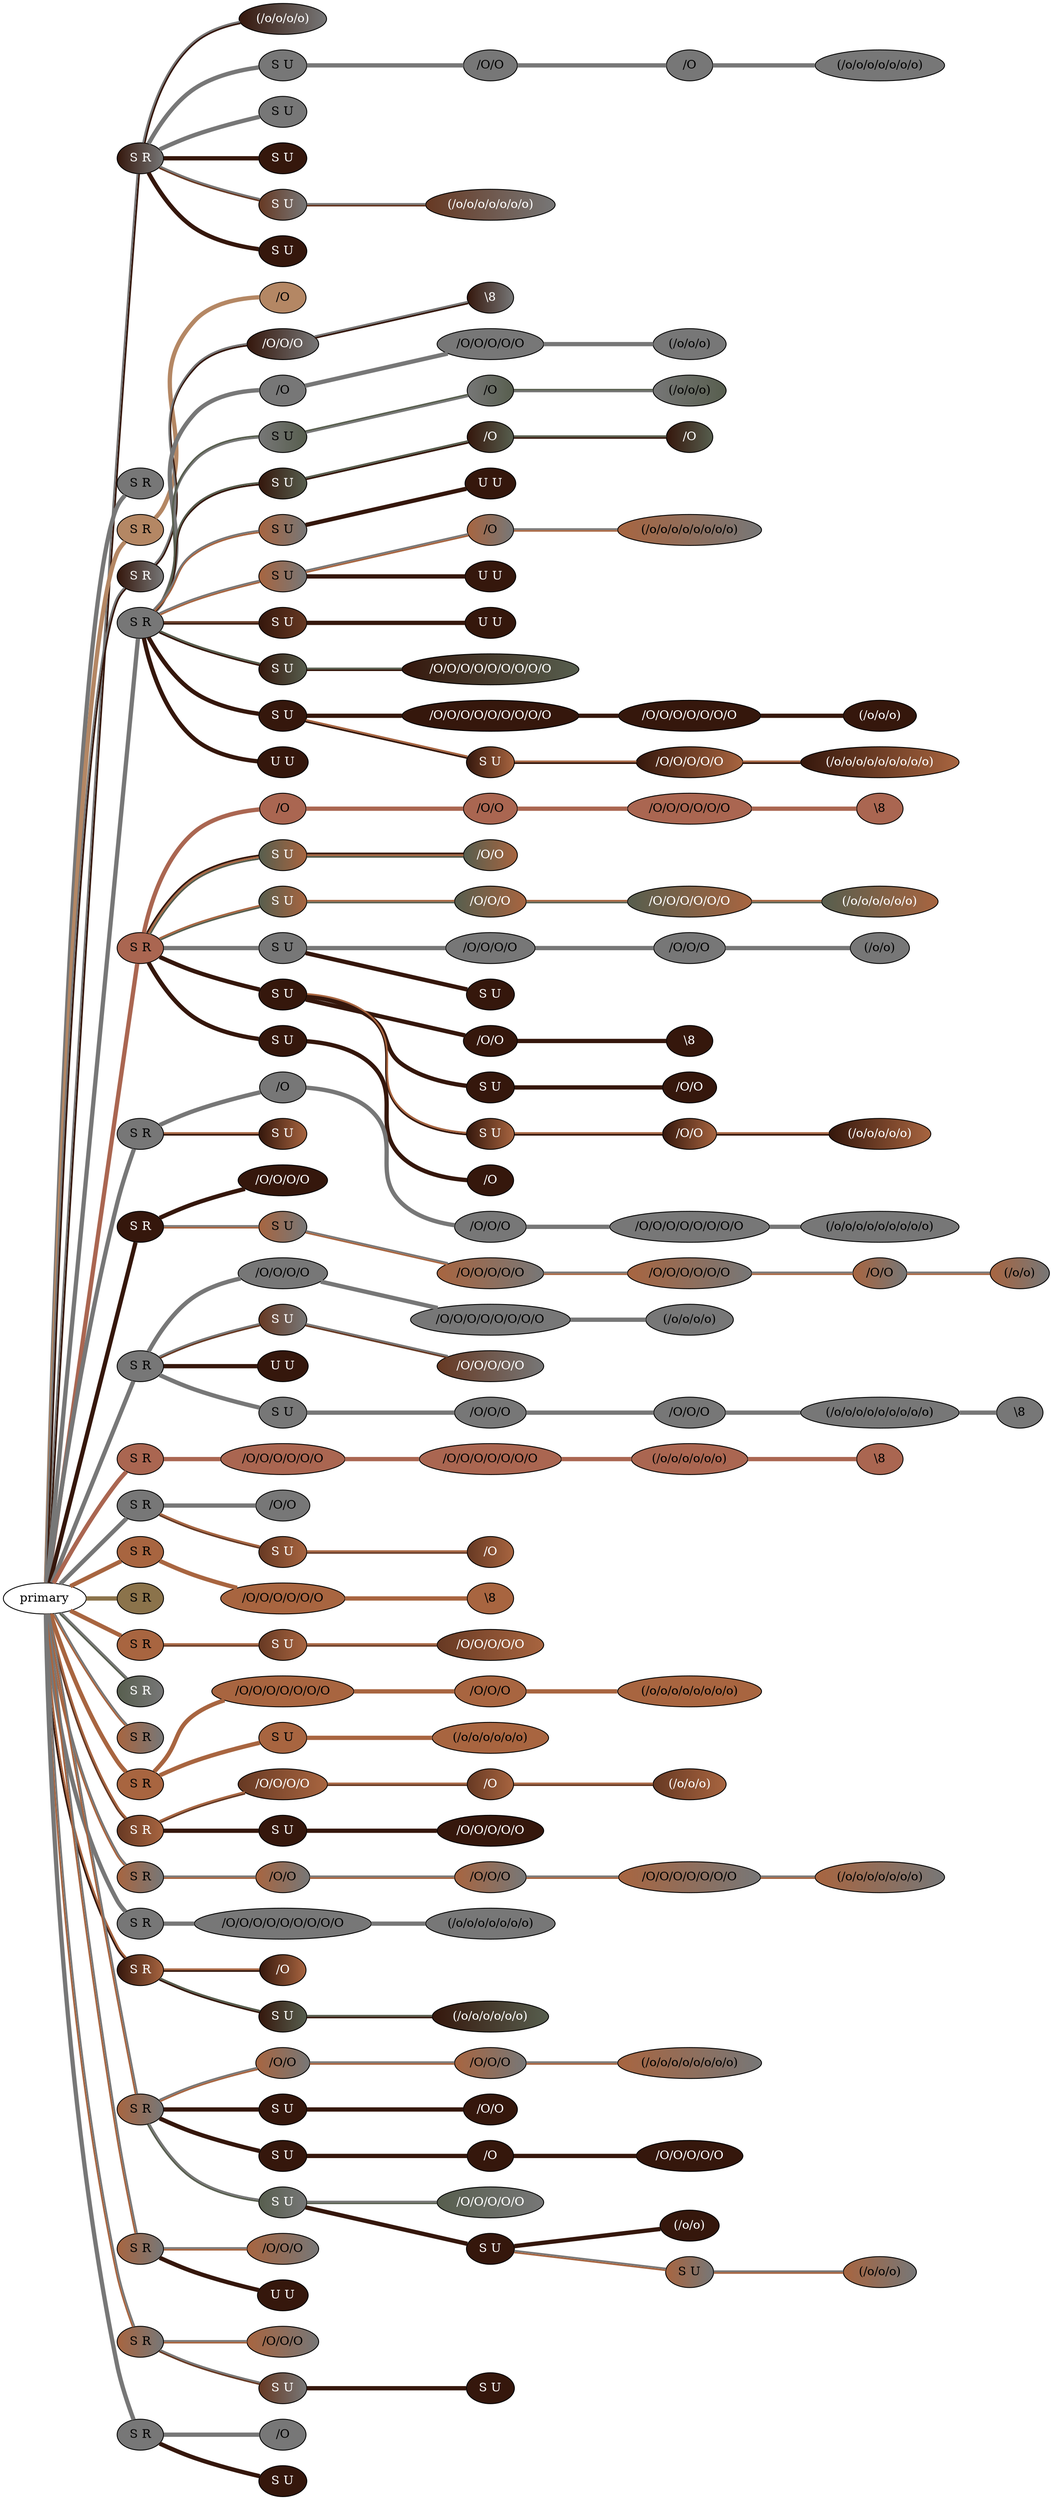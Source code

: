 graph {
 graph [rankdir=LR]
"1" [qtype="pendant_node", pendant_colors="#35170C:#777777", pendant_ply="S", pendant_attach="R", pendant_length="40.5", label="S R", style=filled, fillcolor="#35170C:#777777", fontcolor="#ffffff"]
"primary" -- "1" [qtype="pendant_link",penwidth=2,color="#35170C:#777777"]
"1:0" [qtype="knot_node", knot_value="4", knot_type="L", knot_position="28.5", knot_spin="S", label="(/o/o/o/o)", style=filled, fillcolor="#35170C:#777777" , fontcolor="#ffffff"]
"1" -- "1:0" [qtype="knot_link",penwidth=2,color="#35170C:#777777"]
"1s1" [qtype="pendant_node", pendant_colors="#777777", pendant_ply="S", pendant_attach="U", pendant_length="50.5", label="S U", style=filled, fillcolor="#777777", fontcolor="#000000"]
"1" -- "1s1" [qtype="pendant_link",penwidth=5,color="#777777"]
"1s1:0" [qtype="knot_node", knot_value="2", knot_type="S", knot_position="9.0", knot_spin="S", label="/O/O", style=filled, fillcolor="#777777" , fontcolor="#000000"]
"1s1" -- "1s1:0" [qtype="knot_link",penwidth=5,color="#777777"]
"1s1:1" [qtype="knot_node", knot_value="1", knot_type="S", knot_position="17.0", knot_spin="S", label="/O", style=filled, fillcolor="#777777" , fontcolor="#000000"]
"1s1:0" -- "1s1:1" [qtype="knot_link",penwidth=5,color="#777777"]
"1s1:2" [qtype="knot_node", knot_value="7", knot_type="L", knot_position="25.0", knot_spin="S", label="(/o/o/o/o/o/o/o)", style=filled, fillcolor="#777777" , fontcolor="#000000"]
"1s1:1" -- "1s1:2" [qtype="knot_link",penwidth=5,color="#777777"]
"1s2" [qtype="pendant_node", pendant_colors="#777777", pendant_ply="S", pendant_attach="U", pendant_length="9.5", label="S U", style=filled, fillcolor="#777777", fontcolor="#000000"]
"1" -- "1s2" [qtype="pendant_link",penwidth=5,color="#777777"]
"1s3" [qtype="pendant_node", pendant_colors="#35170C", pendant_ply="S", pendant_attach="U", pendant_length="10.0", label="S U", style=filled, fillcolor="#35170C", fontcolor="#ffffff"]
"1" -- "1s3" [qtype="pendant_link",penwidth=5,color="#35170C"]
"1s4" [qtype="pendant_node", pendant_colors="#673923:#777777", pendant_ply="S", pendant_attach="U", pendant_length="39.0", label="S U", style=filled, fillcolor="#673923:#777777", fontcolor="#ffffff"]
"1" -- "1s4" [qtype="pendant_link",penwidth=2,color="#673923:#777777"]
"1s4:0" [qtype="knot_node", knot_value="7", knot_type="L", knot_position="24.5", knot_spin="S", label="(/o/o/o/o/o/o/o)", style=filled, fillcolor="#673923:#777777" , fontcolor="#ffffff"]
"1s4" -- "1s4:0" [qtype="knot_link",penwidth=2,color="#673923:#777777"]
"1s5" [qtype="pendant_node", pendant_colors="#35170C", pendant_ply="S", pendant_attach="U", pendant_length="8.0", label="S U", style=filled, fillcolor="#35170C", fontcolor="#ffffff"]
"1" -- "1s5" [qtype="pendant_link",penwidth=5,color="#35170C"]
"2" [qtype="pendant_node", pendant_colors="#777777", pendant_ply="S", pendant_attach="R", pendant_length="59.0", label="S R", style=filled, fillcolor="#777777", fontcolor="#000000"]
"primary" -- "2" [qtype="pendant_link",penwidth=5,color="#777777"]
"3" [qtype="pendant_node", pendant_colors="#B48764", pendant_ply="S", pendant_attach="R", pendant_length="46.0", label="S R", style=filled, fillcolor="#B48764", fontcolor="#000000"]
"primary" -- "3" [qtype="pendant_link",penwidth=5,color="#B48764"]
"3:0" [qtype="knot_node", knot_value="1", knot_type="S", knot_position="20.5", knot_spin="S", label="/O", style=filled, fillcolor="#B48764" , fontcolor="#000000"]
"3" -- "3:0" [qtype="knot_link",penwidth=5,color="#B48764"]
"4" [qtype="pendant_node", pendant_colors="#35170C:#777777", pendant_ply="S", pendant_attach="R", pendant_length="37.5", label="S R", style=filled, fillcolor="#35170C:#777777", fontcolor="#ffffff"]
"primary" -- "4" [qtype="pendant_link",penwidth=2,color="#35170C:#777777"]
"4:0" [qtype="knot_node", knot_value="3", knot_type="S", knot_position="22.0", knot_spin="S", label="/O/O/O", style=filled, fillcolor="#35170C:#777777" , fontcolor="#ffffff"]
"4" -- "4:0" [qtype="knot_link",penwidth=2,color="#35170C:#777777"]
"4:1" [qtype="knot_node", knot_value="1", knot_type="E", knot_position="30.0", knot_spin="Z", label="\\8", style=filled, fillcolor="#35170C:#777777" , fontcolor="#ffffff"]
"4:0" -- "4:1" [qtype="knot_link",penwidth=2,color="#35170C:#777777"]
"5" [qtype="pendant_node", pendant_colors="#777777", pendant_ply="S", pendant_attach="R", pendant_length="70.0", label="S R", style=filled, fillcolor="#777777", fontcolor="#000000"]
"primary" -- "5" [qtype="pendant_link",penwidth=5,color="#777777"]
"5:0" [qtype="knot_node", knot_value="1", knot_type="S", knot_position="7.5", knot_spin="S", label="/O", style=filled, fillcolor="#777777" , fontcolor="#000000"]
"5" -- "5:0" [qtype="knot_link",penwidth=5,color="#777777"]
"5:1" [qtype="knot_node", knot_value="5", knot_type="S", knot_position="14.0", knot_spin="S", label="/O/O/O/O/O", style=filled, fillcolor="#777777" , fontcolor="#000000"]
"5:0" -- "5:1" [qtype="knot_link",penwidth=5,color="#777777"]
"5:2" [qtype="knot_node", knot_value="3", knot_type="L", knot_position="30.0", knot_spin="S", label="(/o/o/o)", style=filled, fillcolor="#777777" , fontcolor="#000000"]
"5:1" -- "5:2" [qtype="knot_link",penwidth=5,color="#777777"]
"5s1" [qtype="pendant_node", pendant_colors="#777777:#575E4E", pendant_ply="S", pendant_attach="U", pendant_length="45.0", label="S U", style=filled, fillcolor="#777777:#575E4E", fontcolor="#000000"]
"5" -- "5s1" [qtype="pendant_link",penwidth=2,color="#777777:#575E4E"]
"5s1:0" [qtype="knot_node", knot_value="1", knot_type="S", knot_position="16.0", knot_spin="S", label="/O", style=filled, fillcolor="#777777:#575E4E" , fontcolor="#000000"]
"5s1" -- "5s1:0" [qtype="knot_link",penwidth=2,color="#777777:#575E4E"]
"5s1:1" [qtype="knot_node", knot_value="3", knot_type="L", knot_position="24.5", knot_spin="S", label="(/o/o/o)", style=filled, fillcolor="#777777:#575E4E" , fontcolor="#000000"]
"5s1:0" -- "5s1:1" [qtype="knot_link",penwidth=2,color="#777777:#575E4E"]
"5s2" [qtype="pendant_node", pendant_colors="#35170C:#575E4E", pendant_ply="S", pendant_attach="U", pendant_length="41.0", label="S U", style=filled, fillcolor="#35170C:#575E4E", fontcolor="#ffffff"]
"5" -- "5s2" [qtype="pendant_link",penwidth=2,color="#35170C:#575E4E"]
"5s2:0" [qtype="knot_node", knot_value="1", knot_type="S", knot_position="8.0", knot_spin="S", label="/O", style=filled, fillcolor="#35170C:#575E4E" , fontcolor="#ffffff"]
"5s2" -- "5s2:0" [qtype="knot_link",penwidth=2,color="#35170C:#575E4E"]
"5s2:1" [qtype="knot_node", knot_value="1", knot_type="S", knot_position="15.0", knot_spin="S", label="/O", style=filled, fillcolor="#35170C:#575E4E" , fontcolor="#ffffff"]
"5s2:0" -- "5s2:1" [qtype="knot_link",penwidth=2,color="#35170C:#575E4E"]
"5s3" [qtype="pendant_node", pendant_colors="#A86540:#777777", pendant_ply="S", pendant_attach="U", pendant_length="40.5", label="S U", style=filled, fillcolor="#A86540:#777777", fontcolor="#000000"]
"5" -- "5s3" [qtype="pendant_link",penwidth=2,color="#A86540:#777777"]
"5s3s1" [qtype="pendant_node", pendant_colors="#35170C", pendant_ply="U", pendant_attach="U", pendant_length="0.0", label="U U", style=filled, fillcolor="#35170C", fontcolor="#ffffff"]
"5s3" -- "5s3s1" [qtype="pendant_link",penwidth=5,color="#35170C"]
"5s4" [qtype="pendant_node", pendant_colors="#A86540:#777777", pendant_ply="S", pendant_attach="U", pendant_length="48.0", label="S U", style=filled, fillcolor="#A86540:#777777", fontcolor="#000000"]
"5" -- "5s4" [qtype="pendant_link",penwidth=2,color="#A86540:#777777"]
"5s4:0" [qtype="knot_node", knot_value="1", knot_type="S", knot_position="15.5", knot_spin="S", label="/O", style=filled, fillcolor="#A86540:#777777" , fontcolor="#000000"]
"5s4" -- "5s4:0" [qtype="knot_link",penwidth=2,color="#A86540:#777777"]
"5s4:1" [qtype="knot_node", knot_value="8", knot_type="L", knot_position="23.5", knot_spin="S", label="(/o/o/o/o/o/o/o/o)", style=filled, fillcolor="#A86540:#777777" , fontcolor="#000000"]
"5s4:0" -- "5s4:1" [qtype="knot_link",penwidth=2,color="#A86540:#777777"]
"5s4s1" [qtype="pendant_node", pendant_colors="#35170C", pendant_ply="U", pendant_attach="U", pendant_length="0.0", label="U U", style=filled, fillcolor="#35170C", fontcolor="#ffffff"]
"5s4" -- "5s4s1" [qtype="pendant_link",penwidth=5,color="#35170C"]
"5s5" [qtype="pendant_node", pendant_colors="#35170C:#673923", pendant_ply="S", pendant_attach="U", pendant_length="11.5", label="S U", style=filled, fillcolor="#35170C:#673923", fontcolor="#ffffff"]
"5" -- "5s5" [qtype="pendant_link",penwidth=2,color="#35170C:#673923"]
"5s5s1" [qtype="pendant_node", pendant_colors="#35170C", pendant_ply="U", pendant_attach="U", pendant_length="0.0", label="U U", style=filled, fillcolor="#35170C", fontcolor="#ffffff"]
"5s5" -- "5s5s1" [qtype="pendant_link",penwidth=5,color="#35170C"]
"5s6" [qtype="pendant_node", pendant_colors="#35170C:#575E4E", pendant_ply="S", pendant_attach="U", pendant_length="43.0", label="S U", style=filled, fillcolor="#35170C:#575E4E", fontcolor="#ffffff"]
"5" -- "5s6" [qtype="pendant_link",penwidth=2,color="#35170C:#575E4E"]
"5s6:0" [qtype="knot_node", knot_value="9", knot_type="S", knot_position="8.0", knot_spin="S", label="/O/O/O/O/O/O/O/O/O", style=filled, fillcolor="#35170C:#575E4E" , fontcolor="#ffffff"]
"5s6" -- "5s6:0" [qtype="knot_link",penwidth=2,color="#35170C:#575E4E"]
"5s7" [qtype="pendant_node", pendant_colors="#35170C", pendant_ply="S", pendant_attach="U", pendant_length="30.5", label="S U", style=filled, fillcolor="#35170C", fontcolor="#ffffff"]
"5" -- "5s7" [qtype="pendant_link",penwidth=5,color="#35170C"]
"5s7:0" [qtype="knot_node", knot_value="9", knot_type="S", knot_position="8.0", knot_spin="S", label="/O/O/O/O/O/O/O/O/O", style=filled, fillcolor="#35170C" , fontcolor="#ffffff"]
"5s7" -- "5s7:0" [qtype="knot_link",penwidth=5,color="#35170C"]
"5s7:1" [qtype="knot_node", knot_value="7", knot_type="S", knot_position="15.5", knot_spin="S", label="/O/O/O/O/O/O/O", style=filled, fillcolor="#35170C" , fontcolor="#ffffff"]
"5s7:0" -- "5s7:1" [qtype="knot_link",penwidth=5,color="#35170C"]
"5s7:2" [qtype="knot_node", knot_value="3", knot_type="L", knot_position="23.0", knot_spin="S", label="(/o/o/o)", style=filled, fillcolor="#35170C" , fontcolor="#ffffff"]
"5s7:1" -- "5s7:2" [qtype="knot_link",penwidth=5,color="#35170C"]
"5s7s1" [qtype="pendant_node", pendant_colors="#35170C:#A86540", pendant_ply="S", pendant_attach="U", pendant_length="22.0", label="S U", style=filled, fillcolor="#35170C:#A86540", fontcolor="#ffffff"]
"5s7" -- "5s7s1" [qtype="pendant_link",penwidth=2,color="#35170C:#A86540"]
"5s7s1:0" [qtype="knot_node", knot_value="5", knot_type="S", knot_position="4.5", knot_spin="S", label="/O/O/O/O/O", style=filled, fillcolor="#35170C:#A86540" , fontcolor="#ffffff"]
"5s7s1" -- "5s7s1:0" [qtype="knot_link",penwidth=2,color="#35170C:#A86540"]
"5s7s1:1" [qtype="knot_node", knot_value="9", knot_type="L", knot_position="11.5", knot_spin="S", label="(/o/o/o/o/o/o/o/o/o)", style=filled, fillcolor="#35170C:#A86540" , fontcolor="#ffffff"]
"5s7s1:0" -- "5s7s1:1" [qtype="knot_link",penwidth=2,color="#35170C:#A86540"]
"5s8" [qtype="pendant_node", pendant_colors="#35170C", pendant_ply="U", pendant_attach="U", pendant_length="0.0", label="U U", style=filled, fillcolor="#35170C", fontcolor="#ffffff"]
"5" -- "5s8" [qtype="pendant_link",penwidth=5,color="#35170C"]
"6" [qtype="pendant_node", pendant_colors="#AA6651", pendant_ply="S", pendant_attach="R", pendant_length="56.5", label="S R", style=filled, fillcolor="#AA6651", fontcolor="#000000"]
"primary" -- "6" [qtype="pendant_link",penwidth=5,color="#AA6651"]
"6:0" [qtype="knot_node", knot_value="1", knot_type="S", knot_position="8.0", knot_spin="S", label="/O", style=filled, fillcolor="#AA6651" , fontcolor="#000000"]
"6" -- "6:0" [qtype="knot_link",penwidth=5,color="#AA6651"]
"6:1" [qtype="knot_node", knot_value="2", knot_type="S", knot_position="14.5", knot_spin="S", label="/O/O", style=filled, fillcolor="#AA6651" , fontcolor="#000000"]
"6:0" -- "6:1" [qtype="knot_link",penwidth=5,color="#AA6651"]
"6:2" [qtype="knot_node", knot_value="6", knot_type="S", knot_position="21.5", knot_spin="S", label="/O/O/O/O/O/O", style=filled, fillcolor="#AA6651" , fontcolor="#000000"]
"6:1" -- "6:2" [qtype="knot_link",penwidth=5,color="#AA6651"]
"6:3" [qtype="knot_node", knot_value="1", knot_type="E", knot_position="29.5", knot_spin="Z", label="\\8", style=filled, fillcolor="#AA6651" , fontcolor="#000000"]
"6:2" -- "6:3" [qtype="knot_link",penwidth=5,color="#AA6651"]
"6s1" [qtype="pendant_node", pendant_colors="#575E4E:#A86540:#35170C", pendant_ply="S", pendant_attach="U", pendant_length="47.0", label="S U", style=filled, fillcolor="#575E4E:#A86540:#35170C", fontcolor="#ffffff"]
"6" -- "6s1" [qtype="pendant_link",penwidth=2,color="#575E4E:#A86540:#35170C"]
"6s1:0" [qtype="knot_node", knot_value="2", knot_type="S", knot_position="16.0", knot_spin="S", label="/O/O", style=filled, fillcolor="#575E4E:#A86540:#35170C" , fontcolor="#ffffff"]
"6s1" -- "6s1:0" [qtype="knot_link",penwidth=2,color="#575E4E:#A86540:#35170C"]
"6s2" [qtype="pendant_node", pendant_colors="#575E4E:#A86540", pendant_ply="S", pendant_attach="U", pendant_length="39.5", label="S U", style=filled, fillcolor="#575E4E:#A86540", fontcolor="#ffffff"]
"6" -- "6s2" [qtype="pendant_link",penwidth=2,color="#575E4E:#A86540"]
"6s2:0" [qtype="knot_node", knot_value="3", knot_type="S", knot_position="8.5", knot_spin="S", label="/O/O/O", style=filled, fillcolor="#575E4E:#A86540" , fontcolor="#ffffff"]
"6s2" -- "6s2:0" [qtype="knot_link",penwidth=2,color="#575E4E:#A86540"]
"6s2:1" [qtype="knot_node", knot_value="6", knot_type="S", knot_position="15.5", knot_spin="S", label="/O/O/O/O/O/O", style=filled, fillcolor="#575E4E:#A86540" , fontcolor="#ffffff"]
"6s2:0" -- "6s2:1" [qtype="knot_link",penwidth=2,color="#575E4E:#A86540"]
"6s2:2" [qtype="knot_node", knot_value="6", knot_type="L", knot_position="23.0", knot_spin="S", label="(/o/o/o/o/o/o)", style=filled, fillcolor="#575E4E:#A86540" , fontcolor="#ffffff"]
"6s2:1" -- "6s2:2" [qtype="knot_link",penwidth=2,color="#575E4E:#A86540"]
"6s3" [qtype="pendant_node", pendant_colors="#777777", pendant_ply="S", pendant_attach="U", pendant_length="50.5", label="S U", style=filled, fillcolor="#777777", fontcolor="#000000"]
"6" -- "6s3" [qtype="pendant_link",penwidth=5,color="#777777"]
"6s3:0" [qtype="knot_node", knot_value="4", knot_type="S", knot_position="9.0", knot_spin="S", label="/O/O/O/O", style=filled, fillcolor="#777777" , fontcolor="#000000"]
"6s3" -- "6s3:0" [qtype="knot_link",penwidth=5,color="#777777"]
"6s3:1" [qtype="knot_node", knot_value="3", knot_type="S", knot_position="16.0", knot_spin="S", label="/O/O/O", style=filled, fillcolor="#777777" , fontcolor="#000000"]
"6s3:0" -- "6s3:1" [qtype="knot_link",penwidth=5,color="#777777"]
"6s3:2" [qtype="knot_node", knot_value="2", knot_type="L", knot_position="24.0", knot_spin="S", label="(/o/o)", style=filled, fillcolor="#777777" , fontcolor="#000000"]
"6s3:1" -- "6s3:2" [qtype="knot_link",penwidth=5,color="#777777"]
"6s3s1" [qtype="pendant_node", pendant_colors="#35170C", pendant_ply="S", pendant_attach="U", pendant_length="1.0", label="S U", style=filled, fillcolor="#35170C", fontcolor="#ffffff"]
"6s3" -- "6s3s1" [qtype="pendant_link",penwidth=5,color="#35170C"]
"6s4" [qtype="pendant_node", pendant_colors="#35170C", pendant_ply="S", pendant_attach="U", pendant_length="61.0", label="S U", style=filled, fillcolor="#35170C", fontcolor="#ffffff"]
"6" -- "6s4" [qtype="pendant_link",penwidth=5,color="#35170C"]
"6s4:0" [qtype="knot_node", knot_value="2", knot_type="S", knot_position="1.5", knot_spin="S", label="/O/O", style=filled, fillcolor="#35170C" , fontcolor="#ffffff"]
"6s4" -- "6s4:0" [qtype="knot_link",penwidth=5,color="#35170C"]
"6s4:1" [qtype="knot_node", knot_value="1", knot_type="E", knot_position="23.5", knot_spin="Z", label="\\8", style=filled, fillcolor="#35170C" , fontcolor="#ffffff"]
"6s4:0" -- "6s4:1" [qtype="knot_link",penwidth=5,color="#35170C"]
"6s4s1" [qtype="pendant_node", pendant_colors="#35170C", pendant_ply="S", pendant_attach="U", pendant_length="7.5", label="S U", style=filled, fillcolor="#35170C", fontcolor="#ffffff"]
"6s4" -- "6s4s1" [qtype="pendant_link",penwidth=5,color="#35170C"]
"6s4s1:0" [qtype="knot_node", knot_value="2", knot_type="S", knot_position="2.0", knot_spin="S", label="/O/O", style=filled, fillcolor="#35170C" , fontcolor="#ffffff"]
"6s4s1" -- "6s4s1:0" [qtype="knot_link",penwidth=5,color="#35170C"]
"6s4s2" [qtype="pendant_node", pendant_colors="#35170C:#A86540", pendant_ply="S", pendant_attach="U", pendant_length="27.0", label="S U", style=filled, fillcolor="#35170C:#A86540", fontcolor="#ffffff"]
"6s4" -- "6s4s2" [qtype="pendant_link",penwidth=2,color="#35170C:#A86540"]
"6s4s2:0" [qtype="knot_node", knot_value="2", knot_type="S", knot_position="4.5", knot_spin="S", label="/O/O", style=filled, fillcolor="#35170C:#A86540" , fontcolor="#ffffff"]
"6s4s2" -- "6s4s2:0" [qtype="knot_link",penwidth=2,color="#35170C:#A86540"]
"6s4s2:1" [qtype="knot_node", knot_value="5", knot_type="L", knot_position="13.0", knot_spin="S", label="(/o/o/o/o/o)", style=filled, fillcolor="#35170C:#A86540" , fontcolor="#ffffff"]
"6s4s2:0" -- "6s4s2:1" [qtype="knot_link",penwidth=2,color="#35170C:#A86540"]
"6s5" [qtype="pendant_node", pendant_colors="#35170C", pendant_ply="S", pendant_attach="U", pendant_length="28.0", label="S U", style=filled, fillcolor="#35170C", fontcolor="#ffffff"]
"6" -- "6s5" [qtype="pendant_link",penwidth=5,color="#35170C"]
"6s5:0" [qtype="knot_node", knot_value="1", knot_type="S", knot_position="1.5", knot_spin="S", label="/O", style=filled, fillcolor="#35170C" , fontcolor="#ffffff"]
"6s5" -- "6s5:0" [qtype="knot_link",penwidth=5,color="#35170C"]
"7" [qtype="pendant_node", pendant_colors="#777777", pendant_ply="S", pendant_attach="R", pendant_length="38.0", label="S R", style=filled, fillcolor="#777777", fontcolor="#000000"]
"primary" -- "7" [qtype="pendant_link",penwidth=5,color="#777777"]
"7:0" [qtype="knot_node", knot_value="1", knot_type="S", knot_position="2.5", knot_spin="S", label="/O", style=filled, fillcolor="#777777" , fontcolor="#000000"]
"7" -- "7:0" [qtype="knot_link",penwidth=5,color="#777777"]
"7:1" [qtype="knot_node", knot_value="3", knot_type="S", knot_position="14.5", knot_spin="S", label="/O/O/O", style=filled, fillcolor="#777777" , fontcolor="#000000"]
"7:0" -- "7:1" [qtype="knot_link",penwidth=5,color="#777777"]
"7:2" [qtype="knot_node", knot_value="8", knot_type="S", knot_position="21.5", knot_spin="S", label="/O/O/O/O/O/O/O/O", style=filled, fillcolor="#777777" , fontcolor="#000000"]
"7:1" -- "7:2" [qtype="knot_link",penwidth=5,color="#777777"]
"7:3" [qtype="knot_node", knot_value="9", knot_type="L", knot_position="29.5", knot_spin="S", label="(/o/o/o/o/o/o/o/o/o)", style=filled, fillcolor="#777777" , fontcolor="#000000"]
"7:2" -- "7:3" [qtype="knot_link",penwidth=5,color="#777777"]
"7s1" [qtype="pendant_node", pendant_colors="#35170C:#A86540", pendant_ply="S", pendant_attach="U", pendant_length="2.5", label="S U", style=filled, fillcolor="#35170C:#A86540", fontcolor="#ffffff"]
"7" -- "7s1" [qtype="pendant_link",penwidth=2,color="#35170C:#A86540"]
"8" [qtype="pendant_node", pendant_colors="#35170C", pendant_ply="S", pendant_attach="R", pendant_length="10.0", label="S R", style=filled, fillcolor="#35170C", fontcolor="#ffffff"]
"primary" -- "8" [qtype="pendant_link",penwidth=5,color="#35170C"]
"8:0" [qtype="knot_node", knot_value="4", knot_type="S", knot_position="8.0", knot_spin="S", label="/O/O/O/O", style=filled, fillcolor="#35170C" , fontcolor="#ffffff"]
"8" -- "8:0" [qtype="knot_link",penwidth=5,color="#35170C"]
"8s1" [qtype="pendant_node", pendant_colors="#A86540:#777777", pendant_ply="S", pendant_attach="U", pendant_length="40.0", label="S U", style=filled, fillcolor="#A86540:#777777", fontcolor="#000000"]
"8" -- "8s1" [qtype="pendant_link",penwidth=2,color="#A86540:#777777"]
"8s1:0" [qtype="knot_node", knot_value="5", knot_type="S", knot_position="4.0", knot_spin="S", label="/O/O/O/O/O", style=filled, fillcolor="#A86540:#777777" , fontcolor="#000000"]
"8s1" -- "8s1:0" [qtype="knot_link",penwidth=2,color="#A86540:#777777"]
"8s1:1" [qtype="knot_node", knot_value="6", knot_type="S", knot_position="10.0", knot_spin="S", label="/O/O/O/O/O/O", style=filled, fillcolor="#A86540:#777777" , fontcolor="#000000"]
"8s1:0" -- "8s1:1" [qtype="knot_link",penwidth=2,color="#A86540:#777777"]
"8s1:2" [qtype="knot_node", knot_value="2", knot_type="S", knot_position="16.5", knot_spin="S", label="/O/O", style=filled, fillcolor="#A86540:#777777" , fontcolor="#000000"]
"8s1:1" -- "8s1:2" [qtype="knot_link",penwidth=2,color="#A86540:#777777"]
"8s1:3" [qtype="knot_node", knot_value="2", knot_type="L", knot_position="23.5", knot_spin="S", label="(/o/o)", style=filled, fillcolor="#A86540:#777777" , fontcolor="#000000"]
"8s1:2" -- "8s1:3" [qtype="knot_link",penwidth=2,color="#A86540:#777777"]
"9" [qtype="pendant_node", pendant_colors="#777777", pendant_ply="S", pendant_attach="R", pendant_length="60.5", label="S R", style=filled, fillcolor="#777777", fontcolor="#000000"]
"primary" -- "9" [qtype="pendant_link",penwidth=5,color="#777777"]
"9:0" [qtype="knot_node", knot_value="4", knot_type="S", knot_position="8.0", knot_spin="S", label="/O/O/O/O", style=filled, fillcolor="#777777" , fontcolor="#000000"]
"9" -- "9:0" [qtype="knot_link",penwidth=5,color="#777777"]
"9:1" [qtype="knot_node", knot_value="8", knot_type="S", knot_position="15.0", knot_spin="S", label="/O/O/O/O/O/O/O/O", style=filled, fillcolor="#777777" , fontcolor="#000000"]
"9:0" -- "9:1" [qtype="knot_link",penwidth=5,color="#777777"]
"9:2" [qtype="knot_node", knot_value="4", knot_type="L", knot_position="30.0", knot_spin="S", label="(/o/o/o/o)", style=filled, fillcolor="#777777" , fontcolor="#000000"]
"9:1" -- "9:2" [qtype="knot_link",penwidth=5,color="#777777"]
"9s1" [qtype="pendant_node", pendant_colors="#673923:#777777", pendant_ply="S", pendant_attach="U", pendant_length="21.0", label="S U", style=filled, fillcolor="#673923:#777777", fontcolor="#ffffff"]
"9" -- "9s1" [qtype="pendant_link",penwidth=2,color="#673923:#777777"]
"9s1:0" [qtype="knot_node", knot_value="5", knot_type="S", knot_position="17.5", knot_spin="S", label="/O/O/O/O/O", style=filled, fillcolor="#673923:#777777" , fontcolor="#ffffff"]
"9s1" -- "9s1:0" [qtype="knot_link",penwidth=2,color="#673923:#777777"]
"9s2" [qtype="pendant_node", pendant_colors="#35170C", pendant_ply="U", pendant_attach="U", pendant_length="0.0", label="U U", style=filled, fillcolor="#35170C", fontcolor="#ffffff"]
"9" -- "9s2" [qtype="pendant_link",penwidth=5,color="#35170C"]
"9s3" [qtype="pendant_node", pendant_colors="#777777", pendant_ply="S", pendant_attach="U", pendant_length="37.0", label="S U", style=filled, fillcolor="#777777", fontcolor="#000000"]
"9" -- "9s3" [qtype="pendant_link",penwidth=5,color="#777777"]
"9s3:0" [qtype="knot_node", knot_value="3", knot_type="S", knot_position="2.5", knot_spin="S", label="/O/O/O", style=filled, fillcolor="#777777" , fontcolor="#000000"]
"9s3" -- "9s3:0" [qtype="knot_link",penwidth=5,color="#777777"]
"9s3:1" [qtype="knot_node", knot_value="3", knot_type="S", knot_position="9.0", knot_spin="S", label="/O/O/O", style=filled, fillcolor="#777777" , fontcolor="#000000"]
"9s3:0" -- "9s3:1" [qtype="knot_link",penwidth=5,color="#777777"]
"9s3:2" [qtype="knot_node", knot_value="9", knot_type="L", knot_position="17.0", knot_spin="S", label="(/o/o/o/o/o/o/o/o/o)", style=filled, fillcolor="#777777" , fontcolor="#000000"]
"9s3:1" -- "9s3:2" [qtype="knot_link",penwidth=5,color="#777777"]
"9s3:3" [qtype="knot_node", knot_value="1", knot_type="E", knot_position="20.5", knot_spin="Z", label="\\8", style=filled, fillcolor="#777777" , fontcolor="#000000"]
"9s3:2" -- "9s3:3" [qtype="knot_link",penwidth=5,color="#777777"]
"10" [qtype="pendant_node", pendant_colors="#AA6651", pendant_ply="S", pendant_attach="R", pendant_length="43.0", label="S R", style=filled, fillcolor="#AA6651", fontcolor="#000000"]
"primary" -- "10" [qtype="pendant_link",penwidth=5,color="#AA6651"]
"10:0" [qtype="knot_node", knot_value="6", knot_type="S", knot_position="7.5", knot_spin="S", label="/O/O/O/O/O/O", style=filled, fillcolor="#AA6651" , fontcolor="#000000"]
"10" -- "10:0" [qtype="knot_link",penwidth=5,color="#AA6651"]
"10:1" [qtype="knot_node", knot_value="7", knot_type="S", knot_position="21.0", knot_spin="S", label="/O/O/O/O/O/O/O", style=filled, fillcolor="#AA6651" , fontcolor="#000000"]
"10:0" -- "10:1" [qtype="knot_link",penwidth=5,color="#AA6651"]
"10:2" [qtype="knot_node", knot_value="6", knot_type="L", knot_position="29.5", knot_spin="S", label="(/o/o/o/o/o/o)", style=filled, fillcolor="#AA6651" , fontcolor="#000000"]
"10:1" -- "10:2" [qtype="knot_link",penwidth=5,color="#AA6651"]
"10:3" [qtype="knot_node", knot_value="1", knot_type="E", knot_position="32.5", knot_spin="Z", label="\\8", style=filled, fillcolor="#AA6651" , fontcolor="#000000"]
"10:2" -- "10:3" [qtype="knot_link",penwidth=5,color="#AA6651"]
"11" [qtype="pendant_node", pendant_colors="#777777", pendant_ply="S", pendant_attach="R", pendant_length="78.0", label="S R", style=filled, fillcolor="#777777", fontcolor="#000000"]
"primary" -- "11" [qtype="pendant_link",penwidth=5,color="#777777"]
"11:0" [qtype="knot_node", knot_value="2", knot_type="S", knot_position="15.5", knot_spin="S", label="/O/O", style=filled, fillcolor="#777777" , fontcolor="#000000"]
"11" -- "11:0" [qtype="knot_link",penwidth=5,color="#777777"]
"11s1" [qtype="pendant_node", pendant_colors="#673923:#A86540", pendant_ply="S", pendant_attach="U", pendant_length="54.0", label="S U", style=filled, fillcolor="#673923:#A86540", fontcolor="#ffffff"]
"11" -- "11s1" [qtype="pendant_link",penwidth=2,color="#673923:#A86540"]
"11s1:0" [qtype="knot_node", knot_value="1", knot_type="S", knot_position="10.5", knot_spin="S", label="/O", style=filled, fillcolor="#673923:#A86540" , fontcolor="#ffffff"]
"11s1" -- "11s1:0" [qtype="knot_link",penwidth=2,color="#673923:#A86540"]
"12" [qtype="pendant_node", pendant_colors="#A86540", pendant_ply="S", pendant_attach="R", pendant_length="50.5", label="S R", style=filled, fillcolor="#A86540", fontcolor="#000000"]
"primary" -- "12" [qtype="pendant_link",penwidth=5,color="#A86540"]
"12:0" [qtype="knot_node", knot_value="6", knot_type="S", knot_position="22.0", knot_spin="S", label="/O/O/O/O/O/O", style=filled, fillcolor="#A86540" , fontcolor="#000000"]
"12" -- "12:0" [qtype="knot_link",penwidth=5,color="#A86540"]
"12:1" [qtype="knot_node", knot_value="1", knot_type="E", knot_position="29.5", knot_spin="Z", label="\\8", style=filled, fillcolor="#A86540" , fontcolor="#000000"]
"12:0" -- "12:1" [qtype="knot_link",penwidth=5,color="#A86540"]
"13" [qtype="pendant_node", pendant_colors="#8B734B", pendant_ply="S", pendant_attach="R", pendant_length="56.5", label="S R", style=filled, fillcolor="#8B734B", fontcolor="#000000"]
"primary" -- "13" [qtype="pendant_link",penwidth=5,color="#8B734B"]
"14" [qtype="pendant_node", pendant_colors="#A86540", pendant_ply="S", pendant_attach="R", pendant_length="37.5", label="S R", style=filled, fillcolor="#A86540", fontcolor="#000000"]
"primary" -- "14" [qtype="pendant_link",penwidth=5,color="#A86540"]
"14s1" [qtype="pendant_node", pendant_colors="#673923:#A86540", pendant_ply="S", pendant_attach="U", pendant_length="43.5", label="S U", style=filled, fillcolor="#673923:#A86540", fontcolor="#ffffff"]
"14" -- "14s1" [qtype="pendant_link",penwidth=2,color="#673923:#A86540"]
"14s1:0" [qtype="knot_node", knot_value="5", knot_type="S", knot_position="17.5", knot_spin="S", label="/O/O/O/O/O", style=filled, fillcolor="#673923:#A86540" , fontcolor="#ffffff"]
"14s1" -- "14s1:0" [qtype="knot_link",penwidth=2,color="#673923:#A86540"]
"15" [qtype="pendant_node", pendant_colors="#575E4E:#777777", pendant_ply="S", pendant_attach="R", pendant_length="45.0", label="S R", style=filled, fillcolor="#575E4E:#777777", fontcolor="#ffffff"]
"primary" -- "15" [qtype="pendant_link",penwidth=2,color="#575E4E:#777777"]
"16" [qtype="pendant_node", pendant_colors="#A86540:#777777", pendant_ply="S", pendant_attach="R", pendant_length="50.0", label="S R", style=filled, fillcolor="#A86540:#777777", fontcolor="#000000"]
"primary" -- "16" [qtype="pendant_link",penwidth=2,color="#A86540:#777777"]
"17" [qtype="pendant_node", pendant_colors="#A86540", pendant_ply="S", pendant_attach="R", pendant_length="38.5", label="S R", style=filled, fillcolor="#A86540", fontcolor="#000000"]
"primary" -- "17" [qtype="pendant_link",penwidth=5,color="#A86540"]
"17:0" [qtype="knot_node", knot_value="7", knot_type="S", knot_position="14.5", knot_spin="S", label="/O/O/O/O/O/O/O", style=filled, fillcolor="#A86540" , fontcolor="#000000"]
"17" -- "17:0" [qtype="knot_link",penwidth=5,color="#A86540"]
"17:1" [qtype="knot_node", knot_value="3", knot_type="S", knot_position="22.0", knot_spin="S", label="/O/O/O", style=filled, fillcolor="#A86540" , fontcolor="#000000"]
"17:0" -- "17:1" [qtype="knot_link",penwidth=5,color="#A86540"]
"17:2" [qtype="knot_node", knot_value="8", knot_type="L", knot_position="30.0", knot_spin="S", label="(/o/o/o/o/o/o/o/o)", style=filled, fillcolor="#A86540" , fontcolor="#000000"]
"17:1" -- "17:2" [qtype="knot_link",penwidth=5,color="#A86540"]
"17s1" [qtype="pendant_node", pendant_colors="#A86540", pendant_ply="S", pendant_attach="U", pendant_length="34.0", label="S U", style=filled, fillcolor="#A86540", fontcolor="#000000"]
"17" -- "17s1" [qtype="pendant_link",penwidth=5,color="#A86540"]
"17s1:0" [qtype="knot_node", knot_value="6", knot_type="L", knot_position="25.5", knot_spin="S", label="(/o/o/o/o/o/o)", style=filled, fillcolor="#A86540" , fontcolor="#000000"]
"17s1" -- "17s1:0" [qtype="knot_link",penwidth=5,color="#A86540"]
"18" [qtype="pendant_node", pendant_colors="#673923:#A86540", pendant_ply="S", pendant_attach="R", pendant_length="50.0", label="S R", style=filled, fillcolor="#673923:#A86540", fontcolor="#ffffff"]
"primary" -- "18" [qtype="pendant_link",penwidth=2,color="#673923:#A86540"]
"18:0" [qtype="knot_node", knot_value="4", knot_type="S", knot_position="14.5", knot_spin="S", label="/O/O/O/O", style=filled, fillcolor="#673923:#A86540" , fontcolor="#ffffff"]
"18" -- "18:0" [qtype="knot_link",penwidth=2,color="#673923:#A86540"]
"18:1" [qtype="knot_node", knot_value="1", knot_type="S", knot_position="21.5", knot_spin="S", label="/O", style=filled, fillcolor="#673923:#A86540" , fontcolor="#ffffff"]
"18:0" -- "18:1" [qtype="knot_link",penwidth=2,color="#673923:#A86540"]
"18:2" [qtype="knot_node", knot_value="3", knot_type="L", knot_position="28.0", knot_spin="S", label="(/o/o/o)", style=filled, fillcolor="#673923:#A86540" , fontcolor="#ffffff"]
"18:1" -- "18:2" [qtype="knot_link",penwidth=2,color="#673923:#A86540"]
"18s1" [qtype="pendant_node", pendant_colors="#35170C", pendant_ply="S", pendant_attach="U", pendant_length="13.0", label="S U", style=filled, fillcolor="#35170C", fontcolor="#ffffff"]
"18" -- "18s1" [qtype="pendant_link",penwidth=5,color="#35170C"]
"18s1:0" [qtype="knot_node", knot_value="5", knot_type="S", knot_position="11.5", knot_spin="S", label="/O/O/O/O/O", style=filled, fillcolor="#35170C" , fontcolor="#ffffff"]
"18s1" -- "18s1:0" [qtype="knot_link",penwidth=5,color="#35170C"]
"19" [qtype="pendant_node", pendant_colors="#A86540:#777777", pendant_ply="S", pendant_attach="R", pendant_length="34.5", label="S R", style=filled, fillcolor="#A86540:#777777", fontcolor="#000000"]
"primary" -- "19" [qtype="pendant_link",penwidth=2,color="#A86540:#777777"]
"19:0" [qtype="knot_node", knot_value="2", knot_type="S", knot_position="7.0", knot_spin="S", label="/O/O", style=filled, fillcolor="#A86540:#777777" , fontcolor="#000000"]
"19" -- "19:0" [qtype="knot_link",penwidth=2,color="#A86540:#777777"]
"19:1" [qtype="knot_node", knot_value="3", knot_type="S", knot_position="15.0", knot_spin="S", label="/O/O/O", style=filled, fillcolor="#A86540:#777777" , fontcolor="#000000"]
"19:0" -- "19:1" [qtype="knot_link",penwidth=2,color="#A86540:#777777"]
"19:2" [qtype="knot_node", knot_value="7", knot_type="S", knot_position="23.0", knot_spin="S", label="/O/O/O/O/O/O/O", style=filled, fillcolor="#A86540:#777777" , fontcolor="#000000"]
"19:1" -- "19:2" [qtype="knot_link",penwidth=2,color="#A86540:#777777"]
"19:3" [qtype="knot_node", knot_value="7", knot_type="L", knot_position="29.0", knot_spin="S", label="(/o/o/o/o/o/o/o)", style=filled, fillcolor="#A86540:#777777" , fontcolor="#000000"]
"19:2" -- "19:3" [qtype="knot_link",penwidth=2,color="#A86540:#777777"]
"20" [qtype="pendant_node", pendant_colors="#777777", pendant_ply="S", pendant_attach="R", pendant_length="35.0", label="S R", style=filled, fillcolor="#777777", fontcolor="#000000"]
"primary" -- "20" [qtype="pendant_link",penwidth=5,color="#777777"]
"20:0" [qtype="knot_node", knot_value="9", knot_type="S", knot_position="20.5", knot_spin="S", label="/O/O/O/O/O/O/O/O/O", style=filled, fillcolor="#777777" , fontcolor="#000000"]
"20" -- "20:0" [qtype="knot_link",penwidth=5,color="#777777"]
"20:1" [qtype="knot_node", knot_value="7", knot_type="L", knot_position="28.5", knot_spin="S", label="(/o/o/o/o/o/o/o)", style=filled, fillcolor="#777777" , fontcolor="#000000"]
"20:0" -- "20:1" [qtype="knot_link",penwidth=5,color="#777777"]
"21" [qtype="pendant_node", pendant_colors="#35170C:#A86540", pendant_ply="S", pendant_attach="R", pendant_length="9.5", label="S R", style=filled, fillcolor="#35170C:#A86540", fontcolor="#ffffff"]
"primary" -- "21" [qtype="pendant_link",penwidth=2,color="#35170C:#A86540"]
"21:0" [qtype="knot_node", knot_value="1", knot_type="S", knot_position="6.5", knot_spin="S", label="/O", style=filled, fillcolor="#35170C:#A86540" , fontcolor="#ffffff"]
"21" -- "21:0" [qtype="knot_link",penwidth=2,color="#35170C:#A86540"]
"21s1" [qtype="pendant_node", pendant_colors="#35170C:#575E4E", pendant_ply="S", pendant_attach="U", pendant_length="37.5", label="S U", style=filled, fillcolor="#35170C:#575E4E", fontcolor="#ffffff"]
"21" -- "21s1" [qtype="pendant_link",penwidth=2,color="#35170C:#575E4E"]
"21s1:0" [qtype="knot_node", knot_value="6", knot_type="L", knot_position="24.0", knot_spin="S", label="(/o/o/o/o/o/o)", style=filled, fillcolor="#35170C:#575E4E" , fontcolor="#ffffff"]
"21s1" -- "21s1:0" [qtype="knot_link",penwidth=2,color="#35170C:#575E4E"]
"22" [qtype="pendant_node", pendant_colors="#A86540:#777777", pendant_ply="S", pendant_attach="R", pendant_length="45.0", label="S R", style=filled, fillcolor="#A86540:#777777", fontcolor="#000000"]
"primary" -- "22" [qtype="pendant_link",penwidth=2,color="#A86540:#777777"]
"22:0" [qtype="knot_node", knot_value="2", knot_type="S", knot_position="7.0", knot_spin="S", label="/O/O", style=filled, fillcolor="#A86540:#777777" , fontcolor="#000000"]
"22" -- "22:0" [qtype="knot_link",penwidth=2,color="#A86540:#777777"]
"22:1" [qtype="knot_node", knot_value="3", knot_type="S", knot_position="21.0", knot_spin="S", label="/O/O/O", style=filled, fillcolor="#A86540:#777777" , fontcolor="#000000"]
"22:0" -- "22:1" [qtype="knot_link",penwidth=2,color="#A86540:#777777"]
"22:2" [qtype="knot_node", knot_value="8", knot_type="L", knot_position="29.0", knot_spin="S", label="(/o/o/o/o/o/o/o/o)", style=filled, fillcolor="#A86540:#777777" , fontcolor="#000000"]
"22:1" -- "22:2" [qtype="knot_link",penwidth=2,color="#A86540:#777777"]
"22s1" [qtype="pendant_node", pendant_colors="#35170C", pendant_ply="S", pendant_attach="U", pendant_length="20.0", label="S U", style=filled, fillcolor="#35170C", fontcolor="#ffffff"]
"22" -- "22s1" [qtype="pendant_link",penwidth=5,color="#35170C"]
"22s1:0" [qtype="knot_node", knot_value="2", knot_type="S", knot_position="9.5", knot_spin="S", label="/O/O", style=filled, fillcolor="#35170C" , fontcolor="#ffffff"]
"22s1" -- "22s1:0" [qtype="knot_link",penwidth=5,color="#35170C"]
"22s2" [qtype="pendant_node", pendant_colors="#35170C", pendant_ply="S", pendant_attach="U", pendant_length="22.0", label="S U", style=filled, fillcolor="#35170C", fontcolor="#ffffff"]
"22" -- "22s2" [qtype="pendant_link",penwidth=5,color="#35170C"]
"22s2:0" [qtype="knot_node", knot_value="1", knot_type="S", knot_position="10.0", knot_spin="S", label="/O", style=filled, fillcolor="#35170C" , fontcolor="#ffffff"]
"22s2" -- "22s2:0" [qtype="knot_link",penwidth=5,color="#35170C"]
"22s2:1" [qtype="knot_node", knot_value="5", knot_type="S", knot_position="16.0", knot_spin="S", label="/O/O/O/O/O", style=filled, fillcolor="#35170C" , fontcolor="#ffffff"]
"22s2:0" -- "22s2:1" [qtype="knot_link",penwidth=5,color="#35170C"]
"22s3" [qtype="pendant_node", pendant_colors="#575E4E:#777777", pendant_ply="S", pendant_attach="U", pendant_length="25.5", label="S U", style=filled, fillcolor="#575E4E:#777777", fontcolor="#ffffff"]
"22" -- "22s3" [qtype="pendant_link",penwidth=2,color="#575E4E:#777777"]
"22s3:0" [qtype="knot_node", knot_value="5", knot_type="S", knot_position="5.5", knot_spin="S", label="/O/O/O/O/O", style=filled, fillcolor="#575E4E:#777777" , fontcolor="#ffffff"]
"22s3" -- "22s3:0" [qtype="knot_link",penwidth=2,color="#575E4E:#777777"]
"22s3s1" [qtype="pendant_node", pendant_colors="#35170C", pendant_ply="S", pendant_attach="U", pendant_length="11.0", label="S U", style=filled, fillcolor="#35170C", fontcolor="#ffffff"]
"22s3" -- "22s3s1" [qtype="pendant_link",penwidth=5,color="#35170C"]
"22s3s1:0" [qtype="knot_node", knot_value="2", knot_type="L", knot_position="7.5", knot_spin="S", label="(/o/o)", style=filled, fillcolor="#35170C" , fontcolor="#ffffff"]
"22s3s1" -- "22s3s1:0" [qtype="knot_link",penwidth=5,color="#35170C"]
"22s3s1s1" [qtype="pendant_node", pendant_colors="#A86540:#777777", pendant_ply="S", pendant_attach="U", pendant_length="35.0", label="S U", style=filled, fillcolor="#A86540:#777777", fontcolor="#000000"]
"22s3s1" -- "22s3s1s1" [qtype="pendant_link",penwidth=2,color="#A86540:#777777"]
"22s3s1s1:0" [qtype="knot_node", knot_value="3", knot_type="L", knot_position="12.5", knot_spin="S", label="(/o/o/o)", style=filled, fillcolor="#A86540:#777777" , fontcolor="#000000"]
"22s3s1s1" -- "22s3s1s1:0" [qtype="knot_link",penwidth=2,color="#A86540:#777777"]
"23" [qtype="pendant_node", pendant_colors="#A86540:#777777", pendant_ply="S", pendant_attach="R", pendant_length="54.5", label="S R", style=filled, fillcolor="#A86540:#777777", fontcolor="#000000"]
"primary" -- "23" [qtype="pendant_link",penwidth=2,color="#A86540:#777777"]
"23:0" [qtype="knot_node", knot_value="3", knot_type="S", knot_position="21.0", knot_spin="S", label="/O/O/O", style=filled, fillcolor="#A86540:#777777" , fontcolor="#000000"]
"23" -- "23:0" [qtype="knot_link",penwidth=2,color="#A86540:#777777"]
"23s1" [qtype="pendant_node", pendant_colors="#35170C", pendant_ply="U", pendant_attach="U", pendant_length="0.0", label="U U", style=filled, fillcolor="#35170C", fontcolor="#ffffff"]
"23" -- "23s1" [qtype="pendant_link",penwidth=5,color="#35170C"]
"24" [qtype="pendant_node", pendant_colors="#A86540:#777777", pendant_ply="S", pendant_attach="R", pendant_length="52.5", label="S R", style=filled, fillcolor="#A86540:#777777", fontcolor="#000000"]
"primary" -- "24" [qtype="pendant_link",penwidth=2,color="#A86540:#777777"]
"24:0" [qtype="knot_node", knot_value="3", knot_type="S", knot_position="20.5", knot_spin="S", label="/O/O/O", style=filled, fillcolor="#A86540:#777777" , fontcolor="#000000"]
"24" -- "24:0" [qtype="knot_link",penwidth=2,color="#A86540:#777777"]
"24s1" [qtype="pendant_node", pendant_colors="#673923:#777777", pendant_ply="S", pendant_attach="U", pendant_length="45.5", label="S U", style=filled, fillcolor="#673923:#777777", fontcolor="#ffffff"]
"24" -- "24s1" [qtype="pendant_link",penwidth=2,color="#673923:#777777"]
"24s1s1" [qtype="pendant_node", pendant_colors="#35170C", pendant_ply="S", pendant_attach="U", pendant_length="3.5", label="S U", style=filled, fillcolor="#35170C", fontcolor="#ffffff"]
"24s1" -- "24s1s1" [qtype="pendant_link",penwidth=5,color="#35170C"]
"25" [qtype="pendant_node", pendant_colors="#777777", pendant_ply="S", pendant_attach="R", pendant_length="20.0", label="S R", style=filled, fillcolor="#777777", fontcolor="#000000"]
"primary" -- "25" [qtype="pendant_link",penwidth=5,color="#777777"]
"25:0" [qtype="knot_node", knot_value="1", knot_type="S", knot_position="15.5", knot_spin="S", label="/O", style=filled, fillcolor="#777777" , fontcolor="#000000"]
"25" -- "25:0" [qtype="knot_link",penwidth=5,color="#777777"]
"25s1" [qtype="pendant_node", pendant_colors="#35170C", pendant_ply="S", pendant_attach="U", pendant_length="0.5", label="S U", style=filled, fillcolor="#35170C", fontcolor="#ffffff"]
"25" -- "25s1" [qtype="pendant_link",penwidth=5,color="#35170C"]
}
